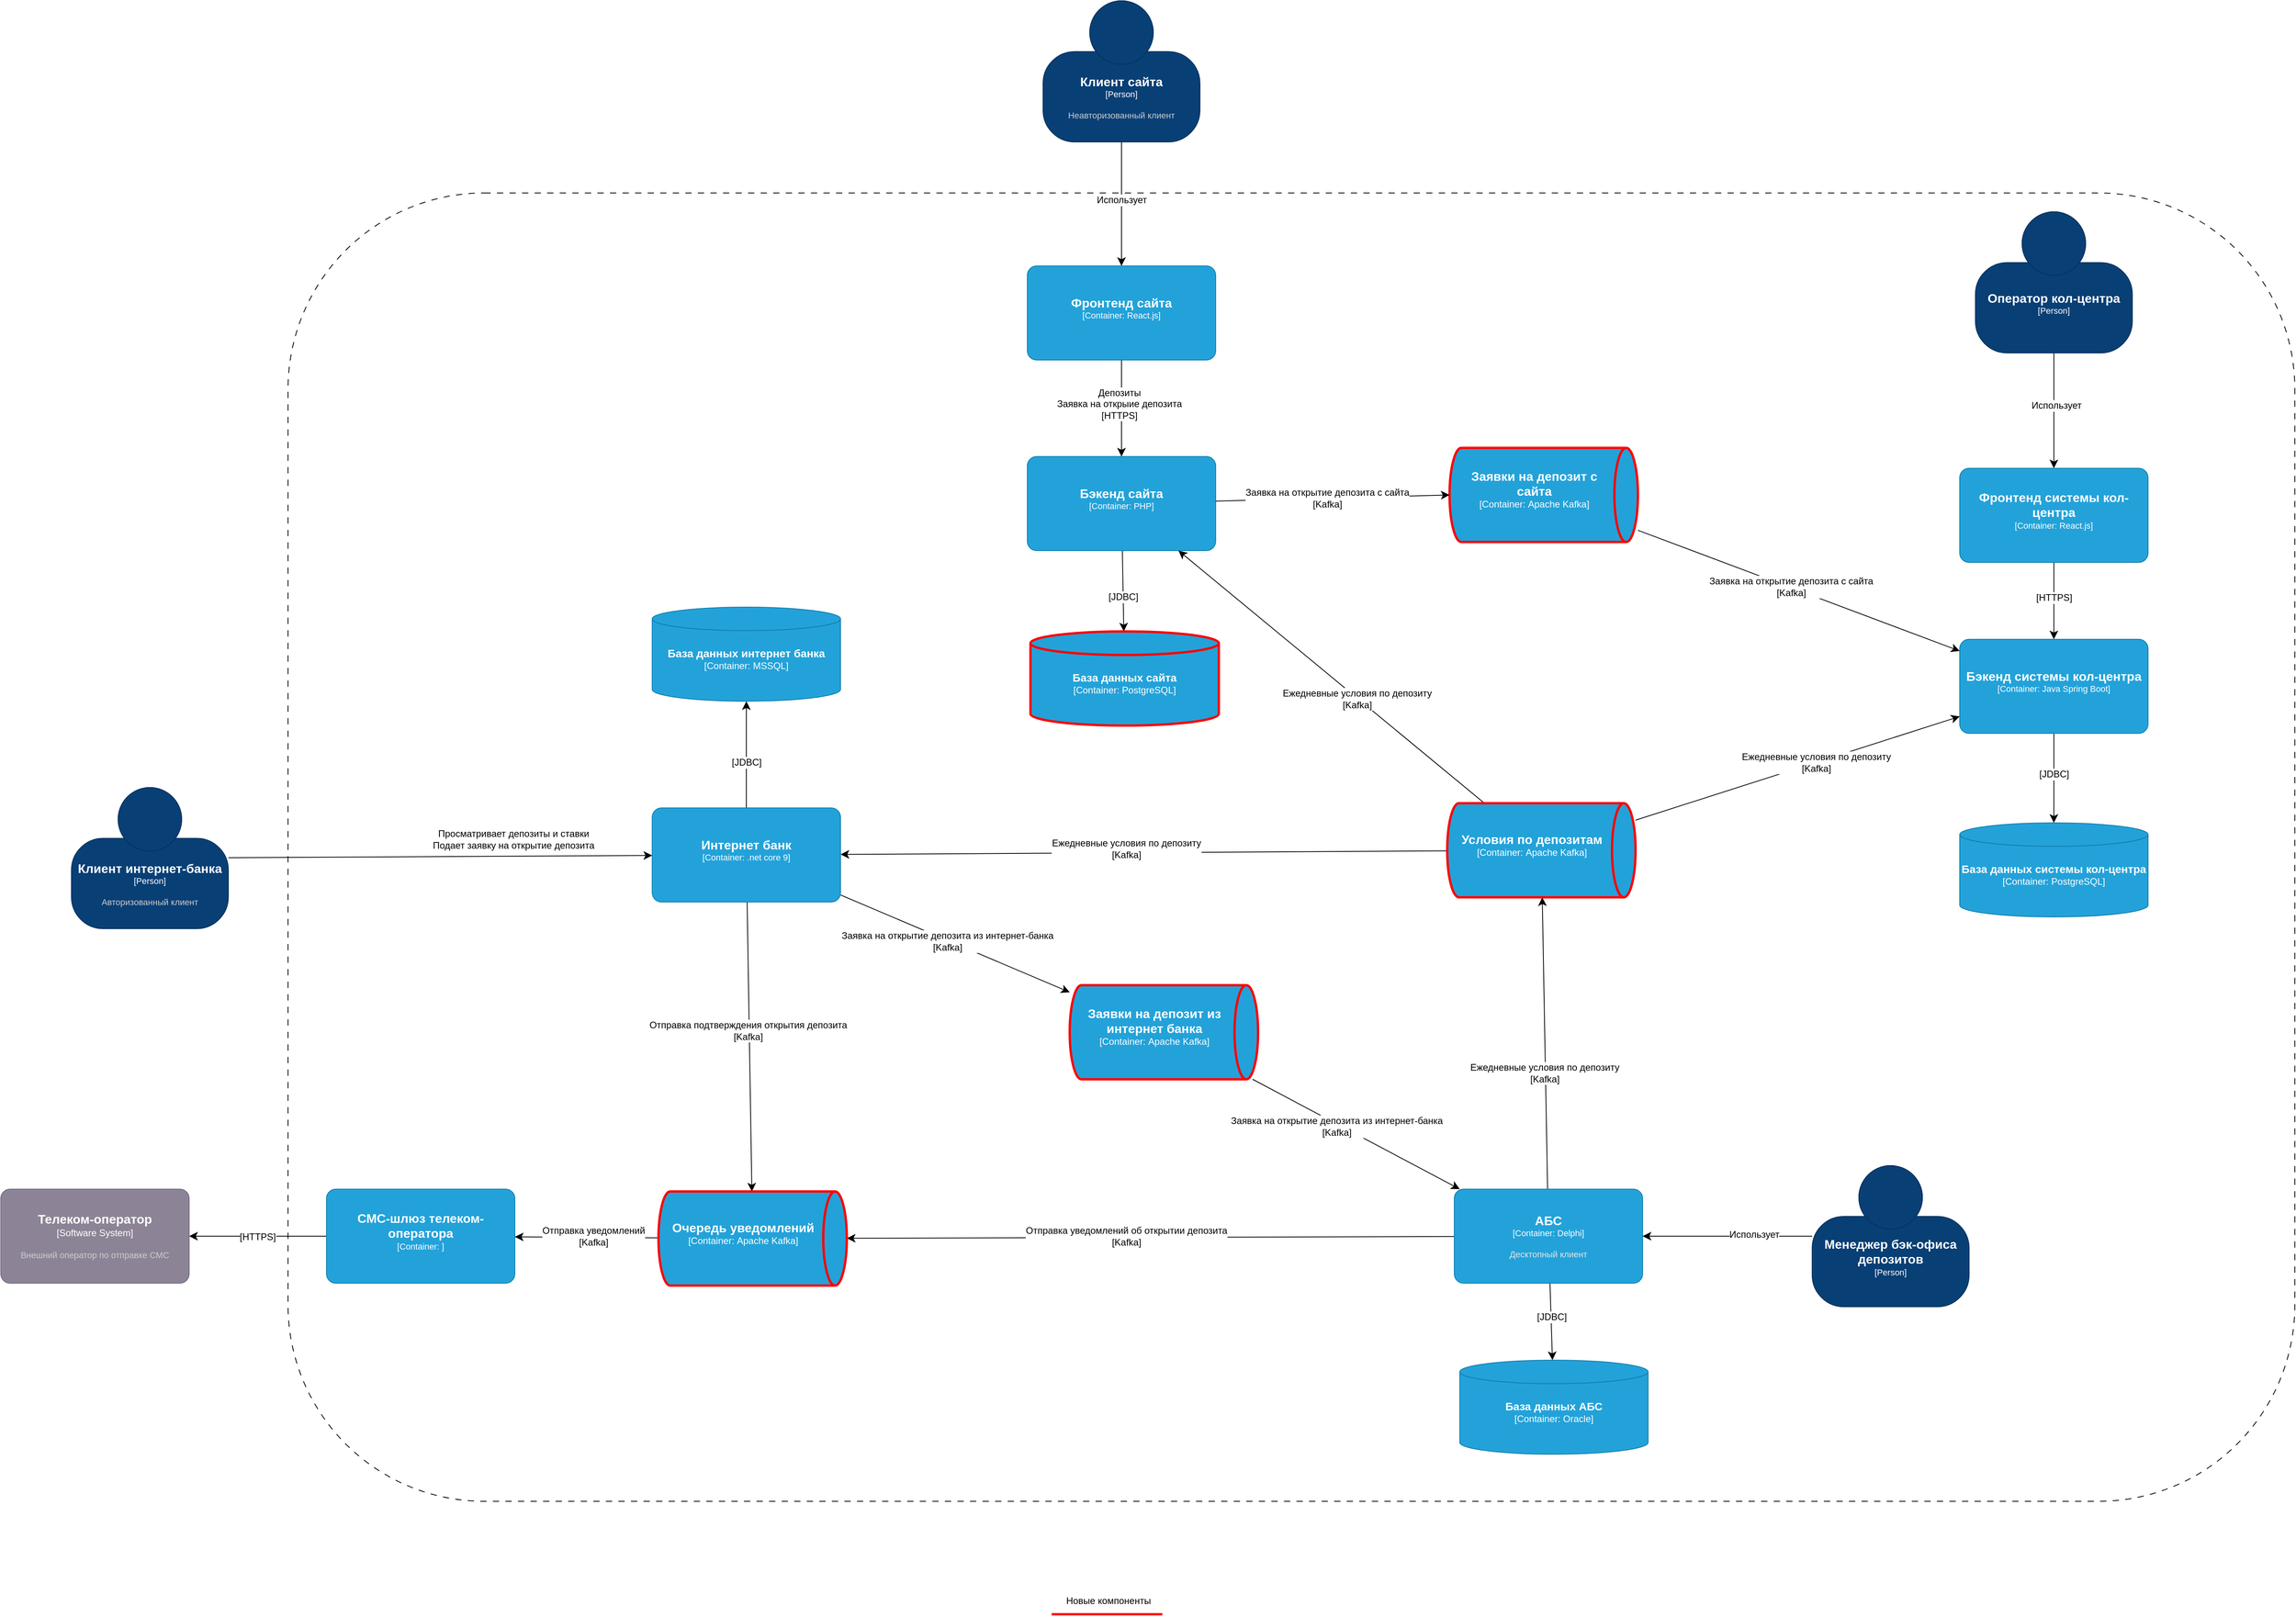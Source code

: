 <mxfile version="26.2.2">
  <diagram name="Страница — 1" id="p93dEuBoiryswVebiSlX">
    <mxGraphModel dx="5776" dy="5816" grid="0" gridSize="10" guides="1" tooltips="1" connect="1" arrows="1" fold="1" page="0" pageScale="1" pageWidth="827" pageHeight="1169" math="0" shadow="0">
      <root>
        <mxCell id="0" />
        <mxCell id="1" parent="0" />
        <mxCell id="h6we5UkfcQaKXm2LK6BB-74" value="" style="rounded=1;whiteSpace=wrap;html=1;fontFamily=Helvetica;fontSize=12;fontColor=default;labelBackgroundColor=default;dashed=1;fillColor=none;dashPattern=8 8;" vertex="1" parent="1">
          <mxGeometry x="-285" y="-332" width="2557" height="1668" as="geometry" />
        </mxCell>
        <mxCell id="h6we5UkfcQaKXm2LK6BB-5" style="edgeStyle=none;curved=1;rounded=0;orthogonalLoop=1;jettySize=auto;html=1;fontSize=12;startSize=8;endSize=8;" edge="1" parent="1" source="h6we5UkfcQaKXm2LK6BB-3" target="h6we5UkfcQaKXm2LK6BB-4">
          <mxGeometry relative="1" as="geometry" />
        </mxCell>
        <mxCell id="h6we5UkfcQaKXm2LK6BB-6" value="[JDBC]" style="edgeLabel;html=1;align=center;verticalAlign=middle;resizable=0;points=[];fontSize=12;" vertex="1" connectable="0" parent="h6we5UkfcQaKXm2LK6BB-5">
          <mxGeometry x="-0.137" relative="1" as="geometry">
            <mxPoint as="offset" />
          </mxGeometry>
        </mxCell>
        <mxCell id="h6we5UkfcQaKXm2LK6BB-63" style="edgeStyle=none;curved=1;rounded=0;orthogonalLoop=1;jettySize=auto;html=1;fontSize=12;startSize=8;endSize=8;" edge="1" parent="1" source="h6we5UkfcQaKXm2LK6BB-3" target="h6we5UkfcQaKXm2LK6BB-61">
          <mxGeometry relative="1" as="geometry" />
        </mxCell>
        <mxCell id="h6we5UkfcQaKXm2LK6BB-64" value="&lt;div&gt;Отправка подтверждения открытия депозита&lt;/div&gt;[Kafka]" style="edgeLabel;html=1;align=center;verticalAlign=middle;resizable=0;points=[];fontSize=12;" vertex="1" connectable="0" parent="h6we5UkfcQaKXm2LK6BB-63">
          <mxGeometry x="-0.113" y="-2" relative="1" as="geometry">
            <mxPoint as="offset" />
          </mxGeometry>
        </mxCell>
        <mxCell id="h6we5UkfcQaKXm2LK6BB-68" style="edgeStyle=none;curved=1;rounded=0;orthogonalLoop=1;jettySize=auto;html=1;fontSize=12;startSize=8;endSize=8;" edge="1" parent="1" source="h6we5UkfcQaKXm2LK6BB-3" target="h6we5UkfcQaKXm2LK6BB-67">
          <mxGeometry relative="1" as="geometry" />
        </mxCell>
        <mxCell id="h6we5UkfcQaKXm2LK6BB-69" value="Заявка на открытие депозита из интернет-банка&lt;br&gt;[Kafka]" style="edgeLabel;html=1;align=center;verticalAlign=middle;resizable=0;points=[];fontSize=12;" vertex="1" connectable="0" parent="h6we5UkfcQaKXm2LK6BB-68">
          <mxGeometry x="-0.072" y="-1" relative="1" as="geometry">
            <mxPoint x="1" as="offset" />
          </mxGeometry>
        </mxCell>
        <object placeholders="1" c4Name="Интернет банк" c4Type="Container" c4Technology=".net core 9" c4Description="" label="&lt;font style=&quot;font-size: 16px&quot;&gt;&lt;b&gt;%c4Name%&lt;/b&gt;&lt;/font&gt;&lt;div&gt;[%c4Type%: %c4Technology%]&lt;/div&gt;&lt;br&gt;&lt;div&gt;&lt;font style=&quot;font-size: 11px&quot;&gt;&lt;font color=&quot;#E6E6E6&quot;&gt;%c4Description%&lt;/font&gt;&lt;/div&gt;" id="h6we5UkfcQaKXm2LK6BB-3">
          <mxCell style="rounded=1;whiteSpace=wrap;html=1;fontSize=11;labelBackgroundColor=none;fillColor=#23A2D9;fontColor=#ffffff;align=center;arcSize=10;strokeColor=#0E7DAD;metaEdit=1;resizable=0;points=[[0.25,0,0],[0.5,0,0],[0.75,0,0],[1,0.25,0],[1,0.5,0],[1,0.75,0],[0.75,1,0],[0.5,1,0],[0.25,1,0],[0,0.75,0],[0,0.5,0],[0,0.25,0]];" vertex="1" parent="1">
            <mxGeometry x="179" y="452" width="240" height="120" as="geometry" />
          </mxCell>
        </object>
        <object placeholders="1" c4Name="База данных интернет банка" c4Type="Container" c4Technology="MSSQL" c4Description="" label="&lt;font style=&quot;font-size: 14px&quot;&gt;&lt;b&gt;%c4Name%&lt;/b&gt;&lt;/font&gt;&lt;div&gt;[%c4Type%:&amp;nbsp;%c4Technology%]&lt;/div&gt;&lt;br&gt;&lt;div&gt;&lt;font style=&quot;font-size: 11px&quot;&gt;&lt;font color=&quot;#E6E6E6&quot;&gt;%c4Description%&lt;/font&gt;&lt;/div&gt;" id="h6we5UkfcQaKXm2LK6BB-4">
          <mxCell style="shape=cylinder3;size=15;whiteSpace=wrap;html=1;boundedLbl=1;rounded=0;labelBackgroundColor=none;fillColor=#23A2D9;fontSize=12;fontColor=#ffffff;align=center;strokeColor=#0E7DAD;metaEdit=1;points=[[0.5,0,0],[1,0.25,0],[1,0.5,0],[1,0.75,0],[0.5,1,0],[0,0.75,0],[0,0.5,0],[0,0.25,0]];resizable=0;" vertex="1" parent="1">
            <mxGeometry x="179" y="196" width="240" height="120" as="geometry" />
          </mxCell>
        </object>
        <mxCell id="h6we5UkfcQaKXm2LK6BB-7" style="edgeStyle=none;curved=1;rounded=0;orthogonalLoop=1;jettySize=auto;html=1;fontSize=12;startSize=8;endSize=8;" edge="1" source="h6we5UkfcQaKXm2LK6BB-9" target="h6we5UkfcQaKXm2LK6BB-10" parent="1">
          <mxGeometry relative="1" as="geometry" />
        </mxCell>
        <mxCell id="h6we5UkfcQaKXm2LK6BB-8" value="[JDBC]" style="edgeLabel;html=1;align=center;verticalAlign=middle;resizable=0;points=[];fontSize=12;" vertex="1" connectable="0" parent="h6we5UkfcQaKXm2LK6BB-7">
          <mxGeometry x="-0.137" relative="1" as="geometry">
            <mxPoint as="offset" />
          </mxGeometry>
        </mxCell>
        <mxCell id="h6we5UkfcQaKXm2LK6BB-47" style="edgeStyle=none;curved=1;rounded=0;orthogonalLoop=1;jettySize=auto;html=1;fontSize=12;startSize=8;endSize=8;" edge="1" parent="1" source="h6we5UkfcQaKXm2LK6BB-9" target="h6we5UkfcQaKXm2LK6BB-46">
          <mxGeometry relative="1" as="geometry" />
        </mxCell>
        <mxCell id="h6we5UkfcQaKXm2LK6BB-49" value="&lt;div&gt;Ежедневные условия по депозиту&lt;/div&gt;[Kafka]" style="edgeLabel;html=1;align=center;verticalAlign=middle;resizable=0;points=[];fontSize=12;" vertex="1" connectable="0" parent="h6we5UkfcQaKXm2LK6BB-47">
          <mxGeometry x="-0.202" y="1" relative="1" as="geometry">
            <mxPoint as="offset" />
          </mxGeometry>
        </mxCell>
        <mxCell id="h6we5UkfcQaKXm2LK6BB-72" style="edgeStyle=none;curved=1;rounded=0;orthogonalLoop=1;jettySize=auto;html=1;fontSize=12;startSize=8;endSize=8;" edge="1" parent="1" source="h6we5UkfcQaKXm2LK6BB-9" target="h6we5UkfcQaKXm2LK6BB-61">
          <mxGeometry relative="1" as="geometry" />
        </mxCell>
        <mxCell id="h6we5UkfcQaKXm2LK6BB-73" value="&lt;div&gt;Отправка уведомлений об открытии депозита&lt;/div&gt;[Kafka]" style="edgeLabel;html=1;align=center;verticalAlign=middle;resizable=0;points=[];fontSize=12;" vertex="1" connectable="0" parent="h6we5UkfcQaKXm2LK6BB-72">
          <mxGeometry x="0.082" y="-2" relative="1" as="geometry">
            <mxPoint as="offset" />
          </mxGeometry>
        </mxCell>
        <object placeholders="1" c4Name="АБС" c4Type="Container" c4Technology="Delphi" c4Description="Десктопный клиент" label="&lt;font style=&quot;font-size: 16px&quot;&gt;&lt;b&gt;%c4Name%&lt;/b&gt;&lt;/font&gt;&lt;div&gt;[%c4Type%: %c4Technology%]&lt;/div&gt;&lt;br&gt;&lt;div&gt;&lt;font style=&quot;font-size: 11px&quot;&gt;&lt;font color=&quot;#E6E6E6&quot;&gt;%c4Description%&lt;/font&gt;&lt;/div&gt;" id="h6we5UkfcQaKXm2LK6BB-9">
          <mxCell style="rounded=1;whiteSpace=wrap;html=1;fontSize=11;labelBackgroundColor=none;fillColor=#23A2D9;fontColor=#ffffff;align=center;arcSize=10;strokeColor=#0E7DAD;metaEdit=1;resizable=0;points=[[0.25,0,0],[0.5,0,0],[0.75,0,0],[1,0.25,0],[1,0.5,0],[1,0.75,0],[0.75,1,0],[0.5,1,0],[0.25,1,0],[0,0.75,0],[0,0.5,0],[0,0.25,0]];" vertex="1" parent="1">
            <mxGeometry x="1201" y="938" width="240" height="120" as="geometry" />
          </mxCell>
        </object>
        <object placeholders="1" c4Name="База данных АБС" c4Type="Container" c4Technology="Oracle" c4Description="" label="&lt;font style=&quot;font-size: 14px&quot;&gt;&lt;b&gt;%c4Name%&lt;/b&gt;&lt;/font&gt;&lt;div&gt;[%c4Type%:&amp;nbsp;%c4Technology%]&lt;/div&gt;&lt;br&gt;&lt;div&gt;&lt;font style=&quot;font-size: 11px&quot;&gt;&lt;font color=&quot;#E6E6E6&quot;&gt;%c4Description%&lt;/font&gt;&lt;/div&gt;" id="h6we5UkfcQaKXm2LK6BB-10">
          <mxCell style="shape=cylinder3;size=15;whiteSpace=wrap;html=1;boundedLbl=1;rounded=0;labelBackgroundColor=none;fillColor=#23A2D9;fontSize=12;fontColor=#ffffff;align=center;strokeColor=#0E7DAD;metaEdit=1;points=[[0.5,0,0],[1,0.25,0],[1,0.5,0],[1,0.75,0],[0.5,1,0],[0,0.75,0],[0,0.5,0],[0,0.25,0]];resizable=0;" vertex="1" parent="1">
            <mxGeometry x="1208" y="1156" width="240" height="120" as="geometry" />
          </mxCell>
        </object>
        <mxCell id="h6we5UkfcQaKXm2LK6BB-13" style="edgeStyle=none;curved=1;rounded=0;orthogonalLoop=1;jettySize=auto;html=1;fontSize=12;startSize=8;endSize=8;" edge="1" parent="1" source="h6we5UkfcQaKXm2LK6BB-11" target="h6we5UkfcQaKXm2LK6BB-12">
          <mxGeometry relative="1" as="geometry" />
        </mxCell>
        <mxCell id="h6we5UkfcQaKXm2LK6BB-26" value="&lt;div&gt;Депозиты&lt;/div&gt;&lt;div&gt;Заявка на открыие депозита&lt;/div&gt;[HTTPS]" style="edgeLabel;html=1;align=center;verticalAlign=middle;resizable=0;points=[];fontSize=12;" vertex="1" connectable="0" parent="h6we5UkfcQaKXm2LK6BB-13">
          <mxGeometry x="-0.096" y="-3" relative="1" as="geometry">
            <mxPoint as="offset" />
          </mxGeometry>
        </mxCell>
        <object placeholders="1" c4Name="Фронтенд сайта" c4Type="Container" c4Technology="React.js" c4Description="" label="&lt;font style=&quot;font-size: 16px&quot;&gt;&lt;b&gt;%c4Name%&lt;/b&gt;&lt;/font&gt;&lt;div&gt;[%c4Type%: %c4Technology%]&lt;/div&gt;&lt;br&gt;&lt;div&gt;&lt;font style=&quot;font-size: 11px&quot;&gt;&lt;font color=&quot;#E6E6E6&quot;&gt;%c4Description%&lt;/font&gt;&lt;/div&gt;" id="h6we5UkfcQaKXm2LK6BB-11">
          <mxCell style="rounded=1;whiteSpace=wrap;html=1;fontSize=11;labelBackgroundColor=none;fillColor=#23A2D9;fontColor=#ffffff;align=center;arcSize=10;strokeColor=#0E7DAD;metaEdit=1;resizable=0;points=[[0.25,0,0],[0.5,0,0],[0.75,0,0],[1,0.25,0],[1,0.5,0],[1,0.75,0],[0.75,1,0],[0.5,1,0],[0.25,1,0],[0,0.75,0],[0,0.5,0],[0,0.25,0]];" vertex="1" parent="1">
            <mxGeometry x="657" y="-239" width="240" height="120" as="geometry" />
          </mxCell>
        </object>
        <mxCell id="h6we5UkfcQaKXm2LK6BB-56" style="edgeStyle=none;curved=1;rounded=0;orthogonalLoop=1;jettySize=auto;html=1;fontSize=12;startSize=8;endSize=8;" edge="1" parent="1" source="h6we5UkfcQaKXm2LK6BB-12" target="h6we5UkfcQaKXm2LK6BB-55">
          <mxGeometry relative="1" as="geometry" />
        </mxCell>
        <mxCell id="h6we5UkfcQaKXm2LK6BB-57" value="[JDBC]" style="edgeLabel;html=1;align=center;verticalAlign=middle;resizable=0;points=[];fontSize=12;" vertex="1" connectable="0" parent="h6we5UkfcQaKXm2LK6BB-56">
          <mxGeometry x="0.15" relative="1" as="geometry">
            <mxPoint as="offset" />
          </mxGeometry>
        </mxCell>
        <object placeholders="1" c4Name="Бэкенд сайта" c4Type="Container" c4Technology="PHP" c4Description="" label="&lt;font style=&quot;font-size: 16px&quot;&gt;&lt;b&gt;%c4Name%&lt;/b&gt;&lt;/font&gt;&lt;div&gt;[%c4Type%: %c4Technology%]&lt;/div&gt;&lt;br&gt;&lt;div&gt;&lt;font style=&quot;font-size: 11px&quot;&gt;&lt;font color=&quot;#E6E6E6&quot;&gt;%c4Description%&lt;/font&gt;&lt;/div&gt;" id="h6we5UkfcQaKXm2LK6BB-12">
          <mxCell style="rounded=1;whiteSpace=wrap;html=1;fontSize=11;labelBackgroundColor=none;fillColor=#23A2D9;fontColor=#ffffff;align=center;arcSize=10;strokeColor=#0E7DAD;metaEdit=1;resizable=0;points=[[0.25,0,0],[0.5,0,0],[0.75,0,0],[1,0.25,0],[1,0.5,0],[1,0.75,0],[0.75,1,0],[0.5,1,0],[0.25,1,0],[0,0.75,0],[0,0.5,0],[0,0.25,0]];" vertex="1" parent="1">
            <mxGeometry x="657" y="4" width="240" height="120" as="geometry" />
          </mxCell>
        </object>
        <mxCell id="h6we5UkfcQaKXm2LK6BB-14" style="edgeStyle=none;curved=1;rounded=0;orthogonalLoop=1;jettySize=auto;html=1;fontSize=12;startSize=8;endSize=8;" edge="1" source="h6we5UkfcQaKXm2LK6BB-15" target="h6we5UkfcQaKXm2LK6BB-16" parent="1">
          <mxGeometry relative="1" as="geometry" />
        </mxCell>
        <mxCell id="h6we5UkfcQaKXm2LK6BB-20" value="[HTTPS]" style="edgeLabel;html=1;align=center;verticalAlign=middle;resizable=0;points=[];fontSize=12;" vertex="1" connectable="0" parent="h6we5UkfcQaKXm2LK6BB-14">
          <mxGeometry x="-0.08" relative="1" as="geometry">
            <mxPoint as="offset" />
          </mxGeometry>
        </mxCell>
        <object placeholders="1" c4Name="Фронтенд системы кол-центра" c4Type="Container" c4Technology="React.js" c4Description="" label="&lt;font style=&quot;font-size: 16px&quot;&gt;&lt;b&gt;%c4Name%&lt;/b&gt;&lt;/font&gt;&lt;div&gt;[%c4Type%: %c4Technology%]&lt;/div&gt;&lt;br&gt;&lt;div&gt;&lt;font style=&quot;font-size: 11px&quot;&gt;&lt;font color=&quot;#E6E6E6&quot;&gt;%c4Description%&lt;/font&gt;&lt;/div&gt;" id="h6we5UkfcQaKXm2LK6BB-15">
          <mxCell style="rounded=1;whiteSpace=wrap;html=1;fontSize=11;labelBackgroundColor=none;fillColor=#23A2D9;fontColor=#ffffff;align=center;arcSize=10;strokeColor=#0E7DAD;metaEdit=1;resizable=0;points=[[0.25,0,0],[0.5,0,0],[0.75,0,0],[1,0.25,0],[1,0.5,0],[1,0.75,0],[0.75,1,0],[0.5,1,0],[0.25,1,0],[0,0.75,0],[0,0.5,0],[0,0.25,0]];" vertex="1" parent="1">
            <mxGeometry x="1845" y="19" width="240" height="120" as="geometry" />
          </mxCell>
        </object>
        <mxCell id="h6we5UkfcQaKXm2LK6BB-18" style="edgeStyle=none;curved=1;rounded=0;orthogonalLoop=1;jettySize=auto;html=1;fontSize=12;startSize=8;endSize=8;" edge="1" parent="1" source="h6we5UkfcQaKXm2LK6BB-16" target="h6we5UkfcQaKXm2LK6BB-17">
          <mxGeometry relative="1" as="geometry" />
        </mxCell>
        <mxCell id="h6we5UkfcQaKXm2LK6BB-19" value="[JDBC]" style="edgeLabel;html=1;align=center;verticalAlign=middle;resizable=0;points=[];fontSize=12;" vertex="1" connectable="0" parent="h6we5UkfcQaKXm2LK6BB-18">
          <mxGeometry x="-0.264" relative="1" as="geometry">
            <mxPoint y="10" as="offset" />
          </mxGeometry>
        </mxCell>
        <object placeholders="1" c4Name="Бэкенд системы кол-центра" c4Type="Container" c4Technology="Java Spring Boot" c4Description="" label="&lt;font style=&quot;font-size: 16px&quot;&gt;&lt;b&gt;%c4Name%&lt;/b&gt;&lt;/font&gt;&lt;div&gt;[%c4Type%: %c4Technology%]&lt;/div&gt;&lt;br&gt;&lt;div&gt;&lt;font style=&quot;font-size: 11px&quot;&gt;&lt;font color=&quot;#E6E6E6&quot;&gt;%c4Description%&lt;/font&gt;&lt;/div&gt;" id="h6we5UkfcQaKXm2LK6BB-16">
          <mxCell style="rounded=1;whiteSpace=wrap;html=1;fontSize=11;labelBackgroundColor=none;fillColor=#23A2D9;fontColor=#ffffff;align=center;arcSize=10;strokeColor=#0E7DAD;metaEdit=1;resizable=0;points=[[0.25,0,0],[0.5,0,0],[0.75,0,0],[1,0.25,0],[1,0.5,0],[1,0.75,0],[0.75,1,0],[0.5,1,0],[0.25,1,0],[0,0.75,0],[0,0.5,0],[0,0.25,0]];" vertex="1" parent="1">
            <mxGeometry x="1845" y="237" width="240" height="120" as="geometry" />
          </mxCell>
        </object>
        <object placeholders="1" c4Name="База данных системы кол-центра" c4Type="Container" c4Technology="PostgreSQL" c4Description="" label="&lt;font style=&quot;font-size: 14px&quot;&gt;&lt;b&gt;%c4Name%&lt;/b&gt;&lt;/font&gt;&lt;div&gt;[%c4Type%:&amp;nbsp;%c4Technology%]&lt;/div&gt;&lt;br&gt;&lt;div&gt;&lt;font style=&quot;font-size: 11px&quot;&gt;&lt;font color=&quot;#E6E6E6&quot;&gt;%c4Description%&lt;/font&gt;&lt;/div&gt;" id="h6we5UkfcQaKXm2LK6BB-17">
          <mxCell style="shape=cylinder3;size=15;whiteSpace=wrap;html=1;boundedLbl=1;rounded=0;labelBackgroundColor=none;fillColor=#23A2D9;fontSize=12;fontColor=#ffffff;align=center;strokeColor=#0E7DAD;metaEdit=1;points=[[0.5,0,0],[1,0.25,0],[1,0.5,0],[1,0.75,0],[0.5,1,0],[0,0.75,0],[0,0.5,0],[0,0.25,0]];resizable=0;" vertex="1" parent="1">
            <mxGeometry x="1845" y="471" width="240" height="120" as="geometry" />
          </mxCell>
        </object>
        <mxCell id="h6we5UkfcQaKXm2LK6BB-23" style="edgeStyle=none;curved=1;rounded=0;orthogonalLoop=1;jettySize=auto;html=1;fontSize=12;startSize=8;endSize=8;" edge="1" parent="1" source="h6we5UkfcQaKXm2LK6BB-21" target="h6we5UkfcQaKXm2LK6BB-25">
          <mxGeometry relative="1" as="geometry">
            <mxPoint x="-967" y="515.707" as="targetPoint" />
          </mxGeometry>
        </mxCell>
        <mxCell id="h6we5UkfcQaKXm2LK6BB-24" value="[HTTPS]" style="edgeLabel;html=1;align=center;verticalAlign=middle;resizable=0;points=[];fontSize=12;" vertex="1" connectable="0" parent="h6we5UkfcQaKXm2LK6BB-23">
          <mxGeometry x="0.246" y="1" relative="1" as="geometry">
            <mxPoint x="21" as="offset" />
          </mxGeometry>
        </mxCell>
        <object placeholders="1" c4Name="СМС-шлюз телеком-оператора" c4Type="Container" c4Technology="" c4Description="" label="&lt;font style=&quot;font-size: 16px&quot;&gt;&lt;b&gt;%c4Name%&lt;/b&gt;&lt;/font&gt;&lt;div&gt;[%c4Type%: %c4Technology%]&lt;/div&gt;&lt;br&gt;&lt;div&gt;&lt;font style=&quot;font-size: 11px&quot;&gt;&lt;font color=&quot;#E6E6E6&quot;&gt;%c4Description%&lt;/font&gt;&lt;/div&gt;" id="h6we5UkfcQaKXm2LK6BB-21">
          <mxCell style="rounded=1;whiteSpace=wrap;html=1;fontSize=11;labelBackgroundColor=none;fillColor=#23A2D9;fontColor=#ffffff;align=center;arcSize=10;strokeColor=#0E7DAD;metaEdit=1;resizable=0;points=[[0.25,0,0],[0.5,0,0],[0.75,0,0],[1,0.25,0],[1,0.5,0],[1,0.75,0],[0.75,1,0],[0.5,1,0],[0.25,1,0],[0,0.75,0],[0,0.5,0],[0,0.25,0]];" vertex="1" parent="1">
            <mxGeometry x="-236" y="938" width="240" height="120" as="geometry" />
          </mxCell>
        </object>
        <object placeholders="1" c4Name="Телеком-оператор" c4Type="Software System" c4Description="Внешний оператор по отправке СМС" label="&lt;font style=&quot;font-size: 16px&quot;&gt;&lt;b&gt;%c4Name%&lt;/b&gt;&lt;/font&gt;&lt;div&gt;[%c4Type%]&lt;/div&gt;&lt;br&gt;&lt;div&gt;&lt;font style=&quot;font-size: 11px&quot;&gt;&lt;font color=&quot;#cccccc&quot;&gt;%c4Description%&lt;/font&gt;&lt;/div&gt;" id="h6we5UkfcQaKXm2LK6BB-25">
          <mxCell style="rounded=1;whiteSpace=wrap;html=1;labelBackgroundColor=none;fillColor=#8C8496;fontColor=#ffffff;align=center;arcSize=10;strokeColor=#736782;metaEdit=1;resizable=0;points=[[0.25,0,0],[0.5,0,0],[0.75,0,0],[1,0.25,0],[1,0.5,0],[1,0.75,0],[0.75,1,0],[0.5,1,0],[0.25,1,0],[0,0.75,0],[0,0.5,0],[0,0.25,0]];" vertex="1" parent="1">
            <mxGeometry x="-651" y="938" width="240" height="120" as="geometry" />
          </mxCell>
        </object>
        <mxCell id="h6we5UkfcQaKXm2LK6BB-29" style="edgeStyle=none;curved=1;rounded=0;orthogonalLoop=1;jettySize=auto;html=1;fontSize=12;startSize=8;endSize=8;" edge="1" parent="1" source="h6we5UkfcQaKXm2LK6BB-28" target="h6we5UkfcQaKXm2LK6BB-3">
          <mxGeometry relative="1" as="geometry" />
        </mxCell>
        <mxCell id="h6we5UkfcQaKXm2LK6BB-30" value="Просматривает депозиты и ставки&lt;br&gt;Подает заявку на открытие депозита" style="edgeLabel;html=1;align=center;verticalAlign=middle;resizable=0;points=[];fontSize=12;" vertex="1" connectable="0" parent="h6we5UkfcQaKXm2LK6BB-29">
          <mxGeometry x="0.341" y="-2" relative="1" as="geometry">
            <mxPoint x="1" y="-24" as="offset" />
          </mxGeometry>
        </mxCell>
        <object placeholders="1" c4Name="Клиент интернет-банка" c4Type="Person" c4Description="Авторизованный клиент" label="&lt;font style=&quot;font-size: 16px&quot;&gt;&lt;b&gt;%c4Name%&lt;/b&gt;&lt;/font&gt;&lt;div&gt;[%c4Type%]&lt;/div&gt;&lt;br&gt;&lt;div&gt;&lt;font style=&quot;font-size: 11px&quot;&gt;&lt;font color=&quot;#cccccc&quot;&gt;%c4Description%&lt;/font&gt;&lt;/div&gt;" id="h6we5UkfcQaKXm2LK6BB-28">
          <mxCell style="html=1;fontSize=11;dashed=0;whiteSpace=wrap;fillColor=#083F75;strokeColor=#06315C;fontColor=#ffffff;shape=mxgraph.c4.person2;align=center;metaEdit=1;points=[[0.5,0,0],[1,0.5,0],[1,0.75,0],[0.75,1,0],[0.5,1,0],[0.25,1,0],[0,0.75,0],[0,0.5,0]];resizable=0;" vertex="1" parent="1">
            <mxGeometry x="-561" y="426" width="200" height="180" as="geometry" />
          </mxCell>
        </object>
        <mxCell id="h6we5UkfcQaKXm2LK6BB-32" style="edgeStyle=none;curved=1;rounded=0;orthogonalLoop=1;jettySize=auto;html=1;fontSize=12;startSize=8;endSize=8;" edge="1" parent="1" source="h6we5UkfcQaKXm2LK6BB-31" target="h6we5UkfcQaKXm2LK6BB-11">
          <mxGeometry relative="1" as="geometry" />
        </mxCell>
        <mxCell id="h6we5UkfcQaKXm2LK6BB-33" value="Использует" style="edgeLabel;html=1;align=center;verticalAlign=middle;resizable=0;points=[];fontSize=12;" vertex="1" connectable="0" parent="h6we5UkfcQaKXm2LK6BB-32">
          <mxGeometry x="-0.072" relative="1" as="geometry">
            <mxPoint as="offset" />
          </mxGeometry>
        </mxCell>
        <object placeholders="1" c4Name="Клиент сайта" c4Type="Person" c4Description="Неавторизованный клиент" label="&lt;font style=&quot;font-size: 16px&quot;&gt;&lt;b&gt;%c4Name%&lt;/b&gt;&lt;/font&gt;&lt;div&gt;[%c4Type%]&lt;/div&gt;&lt;br&gt;&lt;div&gt;&lt;font style=&quot;font-size: 11px&quot;&gt;&lt;font color=&quot;#cccccc&quot;&gt;%c4Description%&lt;/font&gt;&lt;/div&gt;" id="h6we5UkfcQaKXm2LK6BB-31">
          <mxCell style="html=1;fontSize=11;dashed=0;whiteSpace=wrap;fillColor=#083F75;strokeColor=#06315C;fontColor=#ffffff;shape=mxgraph.c4.person2;align=center;metaEdit=1;points=[[0.5,0,0],[1,0.5,0],[1,0.75,0],[0.75,1,0],[0.5,1,0],[0.25,1,0],[0,0.75,0],[0,0.5,0]];resizable=0;" vertex="1" parent="1">
            <mxGeometry x="677" y="-577" width="200" height="180" as="geometry" />
          </mxCell>
        </object>
        <mxCell id="h6we5UkfcQaKXm2LK6BB-35" style="edgeStyle=none;curved=1;rounded=0;orthogonalLoop=1;jettySize=auto;html=1;fontSize=12;startSize=8;endSize=8;" edge="1" parent="1" source="h6we5UkfcQaKXm2LK6BB-34" target="h6we5UkfcQaKXm2LK6BB-9">
          <mxGeometry relative="1" as="geometry" />
        </mxCell>
        <mxCell id="h6we5UkfcQaKXm2LK6BB-36" value="Использует" style="edgeLabel;html=1;align=center;verticalAlign=middle;resizable=0;points=[];fontSize=12;" vertex="1" connectable="0" parent="h6we5UkfcQaKXm2LK6BB-35">
          <mxGeometry x="-0.317" y="-2" relative="1" as="geometry">
            <mxPoint as="offset" />
          </mxGeometry>
        </mxCell>
        <object placeholders="1" c4Name="Менеджер бэк-офиса депозитов" c4Type="Person" c4Description="" label="&lt;font style=&quot;font-size: 16px&quot;&gt;&lt;b&gt;%c4Name%&lt;/b&gt;&lt;/font&gt;&lt;div&gt;[%c4Type%]&lt;/div&gt;&lt;br&gt;&lt;div&gt;&lt;font style=&quot;font-size: 11px&quot;&gt;&lt;font color=&quot;#cccccc&quot;&gt;%c4Description%&lt;/font&gt;&lt;/div&gt;" id="h6we5UkfcQaKXm2LK6BB-34">
          <mxCell style="html=1;fontSize=11;dashed=0;whiteSpace=wrap;fillColor=#083F75;strokeColor=#06315C;fontColor=#ffffff;shape=mxgraph.c4.person2;align=center;metaEdit=1;points=[[0.5,0,0],[1,0.5,0],[1,0.75,0],[0.75,1,0],[0.5,1,0],[0.25,1,0],[0,0.75,0],[0,0.5,0]];resizable=0;" vertex="1" parent="1">
            <mxGeometry x="1657" y="908" width="200" height="180" as="geometry" />
          </mxCell>
        </object>
        <mxCell id="h6we5UkfcQaKXm2LK6BB-38" style="edgeStyle=none;curved=1;rounded=0;orthogonalLoop=1;jettySize=auto;html=1;fontSize=12;startSize=8;endSize=8;" edge="1" parent="1" source="h6we5UkfcQaKXm2LK6BB-37" target="h6we5UkfcQaKXm2LK6BB-15">
          <mxGeometry relative="1" as="geometry" />
        </mxCell>
        <mxCell id="h6we5UkfcQaKXm2LK6BB-39" value="Использует" style="edgeLabel;html=1;align=center;verticalAlign=middle;resizable=0;points=[];fontSize=12;" vertex="1" connectable="0" parent="h6we5UkfcQaKXm2LK6BB-38">
          <mxGeometry x="-0.098" y="3" relative="1" as="geometry">
            <mxPoint as="offset" />
          </mxGeometry>
        </mxCell>
        <object placeholders="1" c4Name="Оператор кол-центра" c4Type="Person" c4Description="" label="&lt;font style=&quot;font-size: 16px&quot;&gt;&lt;b&gt;%c4Name%&lt;/b&gt;&lt;/font&gt;&lt;div&gt;[%c4Type%]&lt;/div&gt;&lt;br&gt;&lt;div&gt;&lt;font style=&quot;font-size: 11px&quot;&gt;&lt;font color=&quot;#cccccc&quot;&gt;%c4Description%&lt;/font&gt;&lt;/div&gt;" id="h6we5UkfcQaKXm2LK6BB-37">
          <mxCell style="html=1;fontSize=11;dashed=0;whiteSpace=wrap;fillColor=#083F75;strokeColor=#06315C;fontColor=#ffffff;shape=mxgraph.c4.person2;align=center;metaEdit=1;points=[[0.5,0,0],[1,0.5,0],[1,0.75,0],[0.75,1,0],[0.5,1,0],[0.25,1,0],[0,0.75,0],[0,0.5,0]];resizable=0;" vertex="1" parent="1">
            <mxGeometry x="1865" y="-308" width="200" height="180" as="geometry" />
          </mxCell>
        </object>
        <mxCell id="h6we5UkfcQaKXm2LK6BB-43" style="edgeStyle=none;curved=1;rounded=0;orthogonalLoop=1;jettySize=auto;html=1;fontSize=12;startSize=8;endSize=8;" edge="1" parent="1" source="h6we5UkfcQaKXm2LK6BB-40" target="h6we5UkfcQaKXm2LK6BB-16">
          <mxGeometry relative="1" as="geometry" />
        </mxCell>
        <mxCell id="h6we5UkfcQaKXm2LK6BB-45" value="Заявка на открытие депозита с сайта&lt;div&gt;[Kafka]&lt;/div&gt;" style="edgeLabel;html=1;align=center;verticalAlign=middle;resizable=0;points=[];fontSize=12;" vertex="1" connectable="0" parent="h6we5UkfcQaKXm2LK6BB-43">
          <mxGeometry x="-0.051" y="1" relative="1" as="geometry">
            <mxPoint as="offset" />
          </mxGeometry>
        </mxCell>
        <object placeholders="1" c4Name="Заявки на депозит с сайта" c4Type="Container" c4Technology="Apache Kafka" c4Description="" label="&lt;font style=&quot;font-size: 16px&quot;&gt;&lt;b&gt;%c4Name%&lt;/b&gt;&lt;/font&gt;&lt;div&gt;[%c4Type%:&amp;nbsp;%c4Technology%]&lt;/div&gt;&lt;br&gt;&lt;div&gt;&lt;font style=&quot;font-size: 11px&quot;&gt;&lt;font color=&quot;#E6E6E6&quot;&gt;%c4Description%&lt;/font&gt;&lt;/div&gt;" id="h6we5UkfcQaKXm2LK6BB-40">
          <mxCell style="shape=cylinder3;size=15;direction=south;whiteSpace=wrap;html=1;boundedLbl=1;rounded=0;labelBackgroundColor=none;fillColor=#23A2D9;fontSize=12;fontColor=#ffffff;align=center;strokeColor=#FF0000;metaEdit=1;points=[[0.5,0,0],[1,0.25,0],[1,0.5,0],[1,0.75,0],[0.5,1,0],[0,0.75,0],[0,0.5,0],[0,0.25,0]];resizable=0;strokeWidth=3;" vertex="1" parent="1">
            <mxGeometry x="1195" y="-7" width="240" height="120" as="geometry" />
          </mxCell>
        </object>
        <mxCell id="h6we5UkfcQaKXm2LK6BB-41" style="edgeStyle=none;curved=1;rounded=0;orthogonalLoop=1;jettySize=auto;html=1;entryX=0.5;entryY=1;entryDx=0;entryDy=0;entryPerimeter=0;fontSize=12;startSize=8;endSize=8;" edge="1" parent="1" source="h6we5UkfcQaKXm2LK6BB-12" target="h6we5UkfcQaKXm2LK6BB-40">
          <mxGeometry relative="1" as="geometry" />
        </mxCell>
        <mxCell id="h6we5UkfcQaKXm2LK6BB-44" value="Заявка на открытие депозита с сайта&lt;br&gt;[Kafka]" style="edgeLabel;html=1;align=center;verticalAlign=middle;resizable=0;points=[];fontSize=12;" vertex="1" connectable="0" parent="h6we5UkfcQaKXm2LK6BB-41">
          <mxGeometry x="-0.052" relative="1" as="geometry">
            <mxPoint as="offset" />
          </mxGeometry>
        </mxCell>
        <mxCell id="h6we5UkfcQaKXm2LK6BB-48" style="edgeStyle=none;curved=1;rounded=0;orthogonalLoop=1;jettySize=auto;html=1;fontSize=12;startSize=8;endSize=8;" edge="1" parent="1" source="h6we5UkfcQaKXm2LK6BB-46" target="h6we5UkfcQaKXm2LK6BB-16">
          <mxGeometry relative="1" as="geometry" />
        </mxCell>
        <mxCell id="h6we5UkfcQaKXm2LK6BB-50" value="&lt;div&gt;Ежедневные условия по депозиту&lt;/div&gt;[Kafka]" style="edgeLabel;html=1;align=center;verticalAlign=middle;resizable=0;points=[];fontSize=12;" vertex="1" connectable="0" parent="h6we5UkfcQaKXm2LK6BB-48">
          <mxGeometry x="0.112" relative="1" as="geometry">
            <mxPoint as="offset" />
          </mxGeometry>
        </mxCell>
        <mxCell id="h6we5UkfcQaKXm2LK6BB-54" style="edgeStyle=none;curved=1;rounded=0;orthogonalLoop=1;jettySize=auto;html=1;fontSize=12;startSize=8;endSize=8;" edge="1" parent="1" source="h6we5UkfcQaKXm2LK6BB-46" target="h6we5UkfcQaKXm2LK6BB-12">
          <mxGeometry relative="1" as="geometry" />
        </mxCell>
        <mxCell id="h6we5UkfcQaKXm2LK6BB-58" value="&lt;div&gt;Ежедневные условия по депозиту&lt;/div&gt;[Kafka]" style="edgeLabel;html=1;align=center;verticalAlign=middle;resizable=0;points=[];fontSize=12;" vertex="1" connectable="0" parent="h6we5UkfcQaKXm2LK6BB-54">
          <mxGeometry x="-0.17" y="1" relative="1" as="geometry">
            <mxPoint as="offset" />
          </mxGeometry>
        </mxCell>
        <mxCell id="h6we5UkfcQaKXm2LK6BB-59" style="edgeStyle=none;curved=1;rounded=0;orthogonalLoop=1;jettySize=auto;html=1;fontSize=12;startSize=8;endSize=8;" edge="1" parent="1" source="h6we5UkfcQaKXm2LK6BB-46" target="h6we5UkfcQaKXm2LK6BB-3">
          <mxGeometry relative="1" as="geometry" />
        </mxCell>
        <mxCell id="h6we5UkfcQaKXm2LK6BB-60" value="&lt;div&gt;Ежедневные условия по депозиту&lt;/div&gt;[Kafka]" style="edgeLabel;html=1;align=center;verticalAlign=middle;resizable=0;points=[];fontSize=12;" vertex="1" connectable="0" parent="h6we5UkfcQaKXm2LK6BB-59">
          <mxGeometry x="0.059" y="-5" relative="1" as="geometry">
            <mxPoint as="offset" />
          </mxGeometry>
        </mxCell>
        <object placeholders="1" c4Name="Условия по депозитам" c4Type="Container" c4Technology="Apache Kafka" c4Description="" label="&lt;font style=&quot;font-size: 16px&quot;&gt;&lt;b&gt;%c4Name%&lt;/b&gt;&lt;/font&gt;&lt;div&gt;[%c4Type%:&amp;nbsp;%c4Technology%]&lt;/div&gt;&lt;br&gt;&lt;div&gt;&lt;font style=&quot;font-size: 11px&quot;&gt;&lt;font color=&quot;#E6E6E6&quot;&gt;%c4Description%&lt;/font&gt;&lt;/div&gt;" id="h6we5UkfcQaKXm2LK6BB-46">
          <mxCell style="shape=cylinder3;size=15;direction=south;whiteSpace=wrap;html=1;boundedLbl=1;rounded=0;labelBackgroundColor=none;fillColor=#23A2D9;fontSize=12;fontColor=#ffffff;align=center;strokeColor=#FF0000;metaEdit=1;points=[[0.5,0,0],[1,0.25,0],[1,0.5,0],[1,0.75,0],[0.5,1,0],[0,0.75,0],[0,0.5,0],[0,0.25,0]];resizable=0;strokeWidth=3;" vertex="1" parent="1">
            <mxGeometry x="1192" y="446" width="240" height="120" as="geometry" />
          </mxCell>
        </object>
        <object placeholders="1" c4Name="База данных сайта" c4Type="Container" c4Technology="PostgreSQL" c4Description="" label="&lt;font style=&quot;font-size: 14px&quot;&gt;&lt;b&gt;%c4Name%&lt;/b&gt;&lt;/font&gt;&lt;div&gt;[%c4Type%:&amp;nbsp;%c4Technology%]&lt;/div&gt;&lt;br&gt;&lt;div&gt;&lt;font style=&quot;font-size: 11px&quot;&gt;&lt;font color=&quot;#E6E6E6&quot;&gt;%c4Description%&lt;/font&gt;&lt;/div&gt;" id="h6we5UkfcQaKXm2LK6BB-55">
          <mxCell style="shape=cylinder3;size=15;whiteSpace=wrap;html=1;boundedLbl=1;rounded=0;labelBackgroundColor=none;fillColor=#23A2D9;fontSize=12;fontColor=#ffffff;align=center;strokeColor=#FF0000;metaEdit=1;points=[[0.5,0,0],[1,0.25,0],[1,0.5,0],[1,0.75,0],[0.5,1,0],[0,0.75,0],[0,0.5,0],[0,0.25,0]];resizable=0;strokeWidth=3;" vertex="1" parent="1">
            <mxGeometry x="661" y="227" width="240" height="120" as="geometry" />
          </mxCell>
        </object>
        <mxCell id="h6we5UkfcQaKXm2LK6BB-65" style="edgeStyle=none;curved=1;rounded=0;orthogonalLoop=1;jettySize=auto;html=1;fontSize=12;startSize=8;endSize=8;" edge="1" parent="1" source="h6we5UkfcQaKXm2LK6BB-61" target="h6we5UkfcQaKXm2LK6BB-21">
          <mxGeometry relative="1" as="geometry" />
        </mxCell>
        <mxCell id="h6we5UkfcQaKXm2LK6BB-66" value="&lt;div&gt;Отправка уведомлений&lt;/div&gt;[Kafka]" style="edgeLabel;html=1;align=center;verticalAlign=middle;resizable=0;points=[];fontSize=12;" vertex="1" connectable="0" parent="h6we5UkfcQaKXm2LK6BB-65">
          <mxGeometry x="0.143" y="-1" relative="1" as="geometry">
            <mxPoint x="21" y="-1" as="offset" />
          </mxGeometry>
        </mxCell>
        <object placeholders="1" c4Name="Очередь уведомлений" c4Type="Container" c4Technology="Apache Kafka" c4Description="" label="&lt;font style=&quot;font-size: 16px&quot;&gt;&lt;b&gt;%c4Name%&lt;/b&gt;&lt;/font&gt;&lt;div&gt;[%c4Type%:&amp;nbsp;%c4Technology%]&lt;/div&gt;&lt;br&gt;&lt;div&gt;&lt;font style=&quot;font-size: 11px&quot;&gt;&lt;font color=&quot;#E6E6E6&quot;&gt;%c4Description%&lt;/font&gt;&lt;/div&gt;" id="h6we5UkfcQaKXm2LK6BB-61">
          <mxCell style="shape=cylinder3;size=15;direction=south;whiteSpace=wrap;html=1;boundedLbl=1;rounded=0;labelBackgroundColor=none;fillColor=#23A2D9;fontSize=12;fontColor=#ffffff;align=center;strokeColor=#FF0000;metaEdit=1;points=[[0.5,0,0],[1,0.25,0],[1,0.5,0],[1,0.75,0],[0.5,1,0],[0,0.75,0],[0,0.5,0],[0,0.25,0]];resizable=0;strokeWidth=3;" vertex="1" parent="1">
            <mxGeometry x="187" y="941" width="240" height="120" as="geometry" />
          </mxCell>
        </object>
        <mxCell id="h6we5UkfcQaKXm2LK6BB-70" style="edgeStyle=none;curved=1;rounded=0;orthogonalLoop=1;jettySize=auto;html=1;fontSize=12;startSize=8;endSize=8;" edge="1" parent="1" source="h6we5UkfcQaKXm2LK6BB-67" target="h6we5UkfcQaKXm2LK6BB-9">
          <mxGeometry relative="1" as="geometry" />
        </mxCell>
        <mxCell id="h6we5UkfcQaKXm2LK6BB-71" value="Заявка на открытие депозита из интернет-банка&lt;br&gt;[Kafka]" style="edgeLabel;html=1;align=center;verticalAlign=middle;resizable=0;points=[];fontSize=12;" vertex="1" connectable="0" parent="h6we5UkfcQaKXm2LK6BB-70">
          <mxGeometry x="-0.176" y="-2" relative="1" as="geometry">
            <mxPoint x="-1" as="offset" />
          </mxGeometry>
        </mxCell>
        <object placeholders="1" c4Name="Заявки на депозит из интернет банка" c4Type="Container" c4Technology="Apache Kafka" c4Description="" label="&lt;font style=&quot;font-size: 16px&quot;&gt;&lt;b&gt;%c4Name%&lt;/b&gt;&lt;/font&gt;&lt;div&gt;[%c4Type%:&amp;nbsp;%c4Technology%]&lt;/div&gt;&lt;br&gt;&lt;div&gt;&lt;font style=&quot;font-size: 11px&quot;&gt;&lt;font color=&quot;#E6E6E6&quot;&gt;%c4Description%&lt;/font&gt;&lt;/div&gt;" id="h6we5UkfcQaKXm2LK6BB-67">
          <mxCell style="shape=cylinder3;size=15;direction=south;whiteSpace=wrap;html=1;boundedLbl=1;rounded=0;labelBackgroundColor=none;fillColor=#23A2D9;fontSize=12;fontColor=#ffffff;align=center;strokeColor=#FF0000;metaEdit=1;points=[[0.5,0,0],[1,0.25,0],[1,0.5,0],[1,0.75,0],[0.5,1,0],[0,0.75,0],[0,0.5,0],[0,0.25,0]];resizable=0;strokeWidth=3;" vertex="1" parent="1">
            <mxGeometry x="711" y="678" width="240" height="120" as="geometry" />
          </mxCell>
        </object>
        <mxCell id="h6we5UkfcQaKXm2LK6BB-75" value="" style="endArrow=none;html=1;rounded=0;fontSize=12;startSize=8;endSize=8;curved=1;strokeColor=#FF0000;strokeWidth=3;align=center;verticalAlign=middle;fontFamily=Helvetica;fontColor=#ffffff;labelBackgroundColor=none;resizable=0;fillColor=#23A2D9;" edge="1" parent="1">
          <mxGeometry width="50" height="50" relative="1" as="geometry">
            <mxPoint x="688" y="1480" as="sourcePoint" />
            <mxPoint x="829" y="1480" as="targetPoint" />
          </mxGeometry>
        </mxCell>
        <mxCell id="h6we5UkfcQaKXm2LK6BB-76" value="Новые компоненты" style="edgeLabel;html=1;align=center;verticalAlign=middle;resizable=0;points=[];fontSize=12;" vertex="1" connectable="0" parent="h6we5UkfcQaKXm2LK6BB-75">
          <mxGeometry x="-0.041" y="3" relative="1" as="geometry">
            <mxPoint x="4" y="-14" as="offset" />
          </mxGeometry>
        </mxCell>
      </root>
    </mxGraphModel>
  </diagram>
</mxfile>
